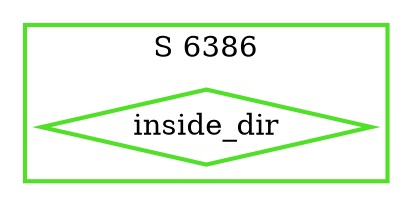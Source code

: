 digraph G {
  ratio=0.500000;
  "UV inside_dir (6386)" [shape=diamond, label="inside_dir", color="#50E028",
                          style=bold];
  
  subgraph cluster_6386 { label="S 6386";
    color="#50E028";
    style=bold;
    "UV inside_dir (6386)"; };
  
  
  }